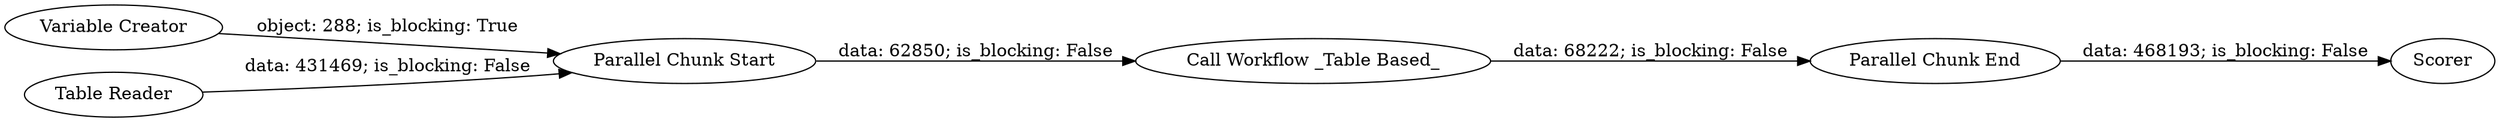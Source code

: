 digraph {
	"1700606963589835562_16" [label="Parallel Chunk Start"]
	"1700606963589835562_25" [label="Call Workflow _Table Based_"]
	"1700606963589835562_24" [label=Scorer]
	"1700606963589835562_17" [label="Parallel Chunk End"]
	"1700606963589835562_23" [label="Variable Creator"]
	"1700606963589835562_18" [label="Table Reader"]
	"1700606963589835562_25" -> "1700606963589835562_17" [label="data: 68222; is_blocking: False"]
	"1700606963589835562_23" -> "1700606963589835562_16" [label="object: 288; is_blocking: True"]
	"1700606963589835562_18" -> "1700606963589835562_16" [label="data: 431469; is_blocking: False"]
	"1700606963589835562_16" -> "1700606963589835562_25" [label="data: 62850; is_blocking: False"]
	"1700606963589835562_17" -> "1700606963589835562_24" [label="data: 468193; is_blocking: False"]
	rankdir=LR
}
